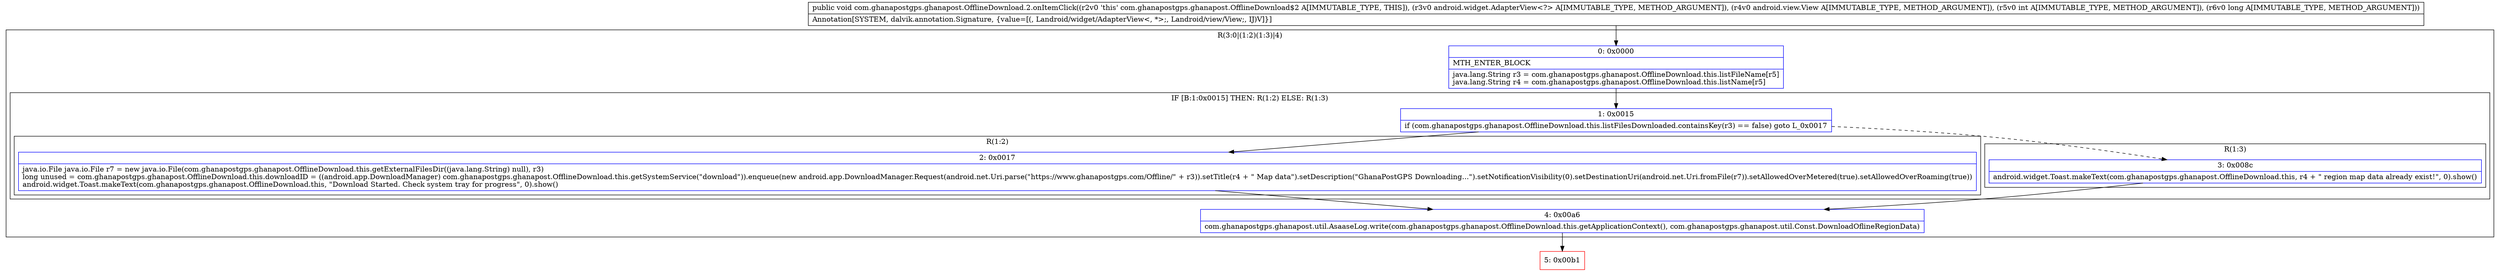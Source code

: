 digraph "CFG forcom.ghanapostgps.ghanapost.OfflineDownload.2.onItemClick(Landroid\/widget\/AdapterView;Landroid\/view\/View;IJ)V" {
subgraph cluster_Region_92108912 {
label = "R(3:0|(1:2)(1:3)|4)";
node [shape=record,color=blue];
Node_0 [shape=record,label="{0\:\ 0x0000|MTH_ENTER_BLOCK\l|java.lang.String r3 = com.ghanapostgps.ghanapost.OfflineDownload.this.listFileName[r5]\ljava.lang.String r4 = com.ghanapostgps.ghanapost.OfflineDownload.this.listName[r5]\l}"];
subgraph cluster_IfRegion_203883600 {
label = "IF [B:1:0x0015] THEN: R(1:2) ELSE: R(1:3)";
node [shape=record,color=blue];
Node_1 [shape=record,label="{1\:\ 0x0015|if (com.ghanapostgps.ghanapost.OfflineDownload.this.listFilesDownloaded.containsKey(r3) == false) goto L_0x0017\l}"];
subgraph cluster_Region_1623563213 {
label = "R(1:2)";
node [shape=record,color=blue];
Node_2 [shape=record,label="{2\:\ 0x0017|java.io.File java.io.File r7 = new java.io.File(com.ghanapostgps.ghanapost.OfflineDownload.this.getExternalFilesDir((java.lang.String) null), r3)\llong unused = com.ghanapostgps.ghanapost.OfflineDownload.this.downloadID = ((android.app.DownloadManager) com.ghanapostgps.ghanapost.OfflineDownload.this.getSystemService(\"download\")).enqueue(new android.app.DownloadManager.Request(android.net.Uri.parse(\"https:\/\/www.ghanapostgps.com\/Offline\/\" + r3)).setTitle(r4 + \" Map data\").setDescription(\"GhanaPostGPS Downloading...\").setNotificationVisibility(0).setDestinationUri(android.net.Uri.fromFile(r7)).setAllowedOverMetered(true).setAllowedOverRoaming(true))\landroid.widget.Toast.makeText(com.ghanapostgps.ghanapost.OfflineDownload.this, \"Download Started. Check system tray for progress\", 0).show()\l}"];
}
subgraph cluster_Region_641265798 {
label = "R(1:3)";
node [shape=record,color=blue];
Node_3 [shape=record,label="{3\:\ 0x008c|android.widget.Toast.makeText(com.ghanapostgps.ghanapost.OfflineDownload.this, r4 + \" region map data already exist!\", 0).show()\l}"];
}
}
Node_4 [shape=record,label="{4\:\ 0x00a6|com.ghanapostgps.ghanapost.util.AsaaseLog.write(com.ghanapostgps.ghanapost.OfflineDownload.this.getApplicationContext(), com.ghanapostgps.ghanapost.util.Const.DownloadOflineRegionData)\l}"];
}
Node_5 [shape=record,color=red,label="{5\:\ 0x00b1}"];
MethodNode[shape=record,label="{public void com.ghanapostgps.ghanapost.OfflineDownload.2.onItemClick((r2v0 'this' com.ghanapostgps.ghanapost.OfflineDownload$2 A[IMMUTABLE_TYPE, THIS]), (r3v0 android.widget.AdapterView\<?\> A[IMMUTABLE_TYPE, METHOD_ARGUMENT]), (r4v0 android.view.View A[IMMUTABLE_TYPE, METHOD_ARGUMENT]), (r5v0 int A[IMMUTABLE_TYPE, METHOD_ARGUMENT]), (r6v0 long A[IMMUTABLE_TYPE, METHOD_ARGUMENT]))  | Annotation[SYSTEM, dalvik.annotation.Signature, \{value=[(, Landroid\/widget\/AdapterView\<, *\>;, Landroid\/view\/View;, IJ)V]\}]\l}"];
MethodNode -> Node_0;
Node_0 -> Node_1;
Node_1 -> Node_2;
Node_1 -> Node_3[style=dashed];
Node_2 -> Node_4;
Node_3 -> Node_4;
Node_4 -> Node_5;
}

